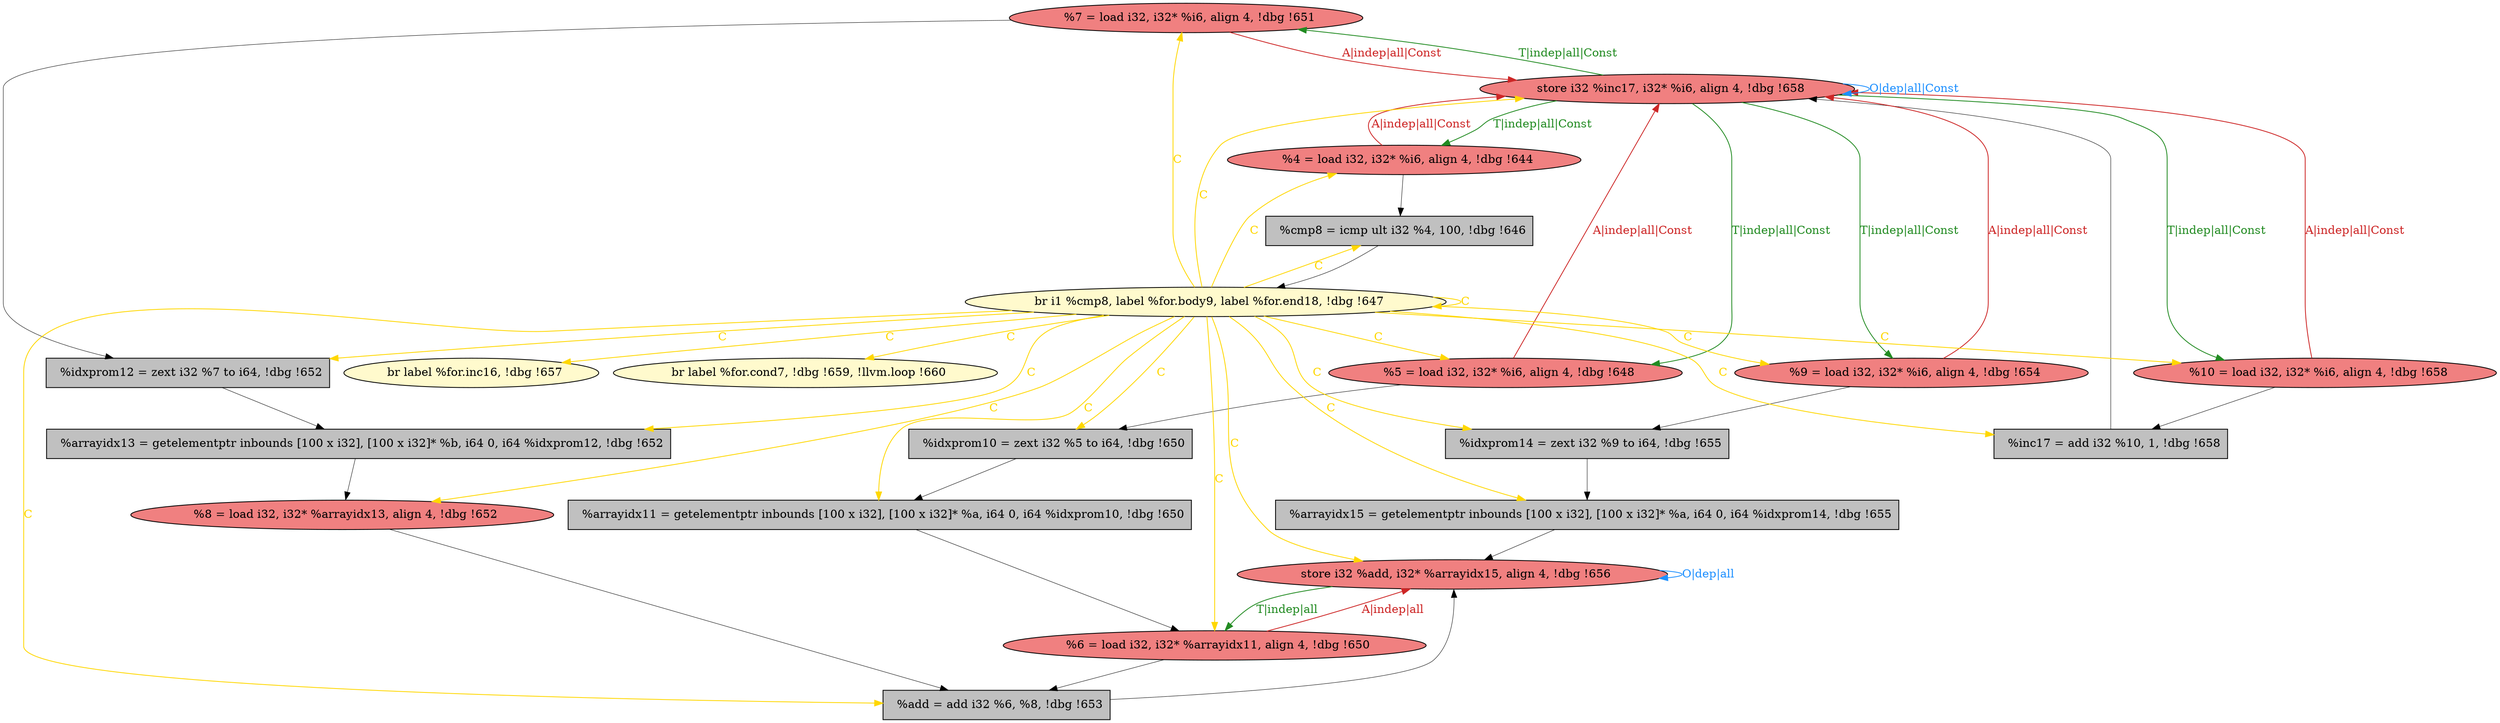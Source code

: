 
digraph G {


node397 [fillcolor=grey,label="  %idxprom14 = zext i32 %9 to i64, !dbg !655",shape=rectangle,style=filled ]
node395 [fillcolor=grey,label="  %inc17 = add i32 %10, 1, !dbg !658",shape=rectangle,style=filled ]
node394 [fillcolor=grey,label="  %idxprom12 = zext i32 %7 to i64, !dbg !652",shape=rectangle,style=filled ]
node396 [fillcolor=lightcoral,label="  %8 = load i32, i32* %arrayidx13, align 4, !dbg !652",shape=ellipse,style=filled ]
node393 [fillcolor=lightcoral,label="  %7 = load i32, i32* %i6, align 4, !dbg !651",shape=ellipse,style=filled ]
node381 [fillcolor=lightcoral,label="  %4 = load i32, i32* %i6, align 4, !dbg !644",shape=ellipse,style=filled ]
node380 [fillcolor=grey,label="  %add = add i32 %6, %8, !dbg !653",shape=rectangle,style=filled ]
node383 [fillcolor=lemonchiffon,label="  br label %for.inc16, !dbg !657",shape=ellipse,style=filled ]
node377 [fillcolor=grey,label="  %arrayidx15 = getelementptr inbounds [100 x i32], [100 x i32]* %a, i64 0, i64 %idxprom14, !dbg !655",shape=rectangle,style=filled ]
node378 [fillcolor=lightcoral,label="  store i32 %add, i32* %arrayidx15, align 4, !dbg !656",shape=ellipse,style=filled ]
node379 [fillcolor=lightcoral,label="  %9 = load i32, i32* %i6, align 4, !dbg !654",shape=ellipse,style=filled ]
node392 [fillcolor=lightcoral,label="  %6 = load i32, i32* %arrayidx11, align 4, !dbg !650",shape=ellipse,style=filled ]
node386 [fillcolor=lightcoral,label="  %10 = load i32, i32* %i6, align 4, !dbg !658",shape=ellipse,style=filled ]
node385 [fillcolor=lemonchiffon,label="  br label %for.cond7, !dbg !659, !llvm.loop !660",shape=ellipse,style=filled ]
node389 [fillcolor=grey,label="  %arrayidx13 = getelementptr inbounds [100 x i32], [100 x i32]* %b, i64 0, i64 %idxprom12, !dbg !652",shape=rectangle,style=filled ]
node387 [fillcolor=lightcoral,label="  store i32 %inc17, i32* %i6, align 4, !dbg !658",shape=ellipse,style=filled ]
node391 [fillcolor=grey,label="  %cmp8 = icmp ult i32 %4, 100, !dbg !646",shape=rectangle,style=filled ]
node384 [fillcolor=grey,label="  %idxprom10 = zext i32 %5 to i64, !dbg !650",shape=rectangle,style=filled ]
node388 [fillcolor=lightcoral,label="  %5 = load i32, i32* %i6, align 4, !dbg !648",shape=ellipse,style=filled ]
node382 [fillcolor=grey,label="  %arrayidx11 = getelementptr inbounds [100 x i32], [100 x i32]* %a, i64 0, i64 %idxprom10, !dbg !650",shape=rectangle,style=filled ]
node390 [fillcolor=lemonchiffon,label="  br i1 %cmp8, label %for.body9, label %for.end18, !dbg !647",shape=ellipse,style=filled ]

node390->node381 [style=solid,color=gold,label="C",penwidth=1.0,fontcolor=gold ]
node387->node393 [style=solid,color=forestgreen,label="T|indep|all|Const",penwidth=1.0,fontcolor=forestgreen ]
node381->node391 [style=solid,color=black,label="",penwidth=0.5,fontcolor=black ]
node390->node385 [style=solid,color=gold,label="C",penwidth=1.0,fontcolor=gold ]
node387->node381 [style=solid,color=forestgreen,label="T|indep|all|Const",penwidth=1.0,fontcolor=forestgreen ]
node381->node387 [style=solid,color=firebrick3,label="A|indep|all|Const",penwidth=1.0,fontcolor=firebrick3 ]
node377->node378 [style=solid,color=black,label="",penwidth=0.5,fontcolor=black ]
node390->node387 [style=solid,color=gold,label="C",penwidth=1.0,fontcolor=gold ]
node387->node388 [style=solid,color=forestgreen,label="T|indep|all|Const",penwidth=1.0,fontcolor=forestgreen ]
node388->node387 [style=solid,color=firebrick3,label="A|indep|all|Const",penwidth=1.0,fontcolor=firebrick3 ]
node387->node379 [style=solid,color=forestgreen,label="T|indep|all|Const",penwidth=1.0,fontcolor=forestgreen ]
node379->node387 [style=solid,color=firebrick3,label="A|indep|all|Const",penwidth=1.0,fontcolor=firebrick3 ]
node395->node387 [style=solid,color=black,label="",penwidth=0.5,fontcolor=black ]
node382->node392 [style=solid,color=black,label="",penwidth=0.5,fontcolor=black ]
node390->node384 [style=solid,color=gold,label="C",penwidth=1.0,fontcolor=gold ]
node390->node391 [style=solid,color=gold,label="C",penwidth=1.0,fontcolor=gold ]
node396->node380 [style=solid,color=black,label="",penwidth=0.5,fontcolor=black ]
node393->node387 [style=solid,color=firebrick3,label="A|indep|all|Const",penwidth=1.0,fontcolor=firebrick3 ]
node390->node378 [style=solid,color=gold,label="C",penwidth=1.0,fontcolor=gold ]
node390->node395 [style=solid,color=gold,label="C",penwidth=1.0,fontcolor=gold ]
node391->node390 [style=solid,color=black,label="",penwidth=0.5,fontcolor=black ]
node392->node380 [style=solid,color=black,label="",penwidth=0.5,fontcolor=black ]
node390->node386 [style=solid,color=gold,label="C",penwidth=1.0,fontcolor=gold ]
node390->node397 [style=solid,color=gold,label="C",penwidth=1.0,fontcolor=gold ]
node390->node379 [style=solid,color=gold,label="C",penwidth=1.0,fontcolor=gold ]
node390->node383 [style=solid,color=gold,label="C",penwidth=1.0,fontcolor=gold ]
node390->node392 [style=solid,color=gold,label="C",penwidth=1.0,fontcolor=gold ]
node379->node397 [style=solid,color=black,label="",penwidth=0.5,fontcolor=black ]
node392->node378 [style=solid,color=firebrick3,label="A|indep|all",penwidth=1.0,fontcolor=firebrick3 ]
node397->node377 [style=solid,color=black,label="",penwidth=0.5,fontcolor=black ]
node390->node389 [style=solid,color=gold,label="C",penwidth=1.0,fontcolor=gold ]
node390->node388 [style=solid,color=gold,label="C",penwidth=1.0,fontcolor=gold ]
node390->node393 [style=solid,color=gold,label="C",penwidth=1.0,fontcolor=gold ]
node386->node395 [style=solid,color=black,label="",penwidth=0.5,fontcolor=black ]
node390->node377 [style=solid,color=gold,label="C",penwidth=1.0,fontcolor=gold ]
node388->node384 [style=solid,color=black,label="",penwidth=0.5,fontcolor=black ]
node394->node389 [style=solid,color=black,label="",penwidth=0.5,fontcolor=black ]
node390->node396 [style=solid,color=gold,label="C",penwidth=1.0,fontcolor=gold ]
node384->node382 [style=solid,color=black,label="",penwidth=0.5,fontcolor=black ]
node390->node390 [style=solid,color=gold,label="C",penwidth=1.0,fontcolor=gold ]
node378->node392 [style=solid,color=forestgreen,label="T|indep|all",penwidth=1.0,fontcolor=forestgreen ]
node393->node394 [style=solid,color=black,label="",penwidth=0.5,fontcolor=black ]
node380->node378 [style=solid,color=black,label="",penwidth=0.5,fontcolor=black ]
node386->node387 [style=solid,color=firebrick3,label="A|indep|all|Const",penwidth=1.0,fontcolor=firebrick3 ]
node387->node386 [style=solid,color=forestgreen,label="T|indep|all|Const",penwidth=1.0,fontcolor=forestgreen ]
node390->node394 [style=solid,color=gold,label="C",penwidth=1.0,fontcolor=gold ]
node389->node396 [style=solid,color=black,label="",penwidth=0.5,fontcolor=black ]
node390->node382 [style=solid,color=gold,label="C",penwidth=1.0,fontcolor=gold ]
node390->node380 [style=solid,color=gold,label="C",penwidth=1.0,fontcolor=gold ]
node378->node378 [style=solid,color=dodgerblue,label="O|dep|all",penwidth=1.0,fontcolor=dodgerblue ]
node387->node387 [style=solid,color=dodgerblue,label="O|dep|all|Const",penwidth=1.0,fontcolor=dodgerblue ]


}
